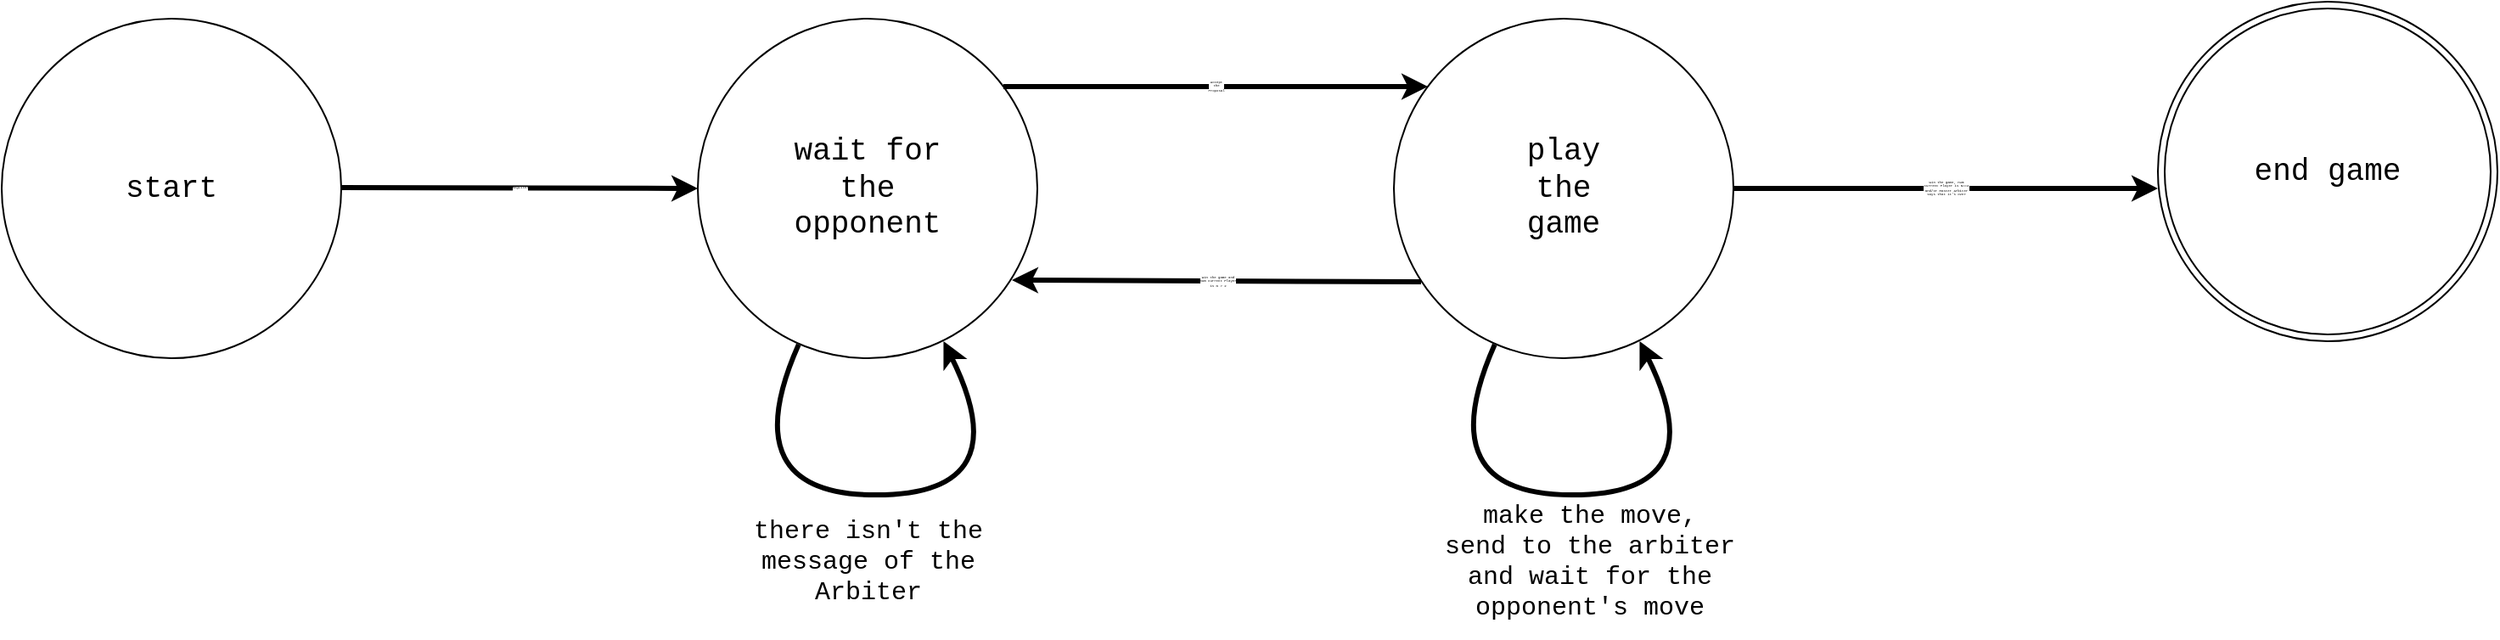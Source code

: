 <mxfile version="20.1.1" type="device"><diagram id="xPmcAc6UsGTFh766dwBp" name="Page-1"><mxGraphModel dx="1198" dy="653" grid="1" gridSize="10" guides="1" tooltips="1" connect="1" arrows="1" fold="1" page="1" pageScale="1" pageWidth="850" pageHeight="1100" background="#ffffff" math="0" shadow="0"><root><mxCell id="0"/><mxCell id="1" parent="0"/><mxCell id="xuN4YjsdfKo__uoz0W70-2" value="&lt;font style=&quot;font-size: 18px;&quot;&gt;start&lt;/font&gt;" style="ellipse;whiteSpace=wrap;html=1;aspect=fixed;fontFamily=Courier New;" parent="1" vertex="1"><mxGeometry x="20" y="140" width="200" height="200" as="geometry"/></mxCell><mxCell id="xuN4YjsdfKo__uoz0W70-17" value="" style="endArrow=classic;html=1;rounded=0;fontFamily=Courier New;fontSize=15;strokeWidth=3;entryX=0;entryY=0.5;entryDx=0;entryDy=0;" parent="1" target="xuN4YjsdfKo__uoz0W70-19" edge="1"><mxGeometry relative="1" as="geometry"><mxPoint x="220" y="239.5" as="sourcePoint"/><mxPoint x="480" y="240" as="targetPoint"/><Array as="points"/></mxGeometry></mxCell><mxCell id="xuN4YjsdfKo__uoz0W70-18" value="&lt;div&gt;Register&lt;/div&gt;" style="edgeLabel;resizable=0;html=1;align=center;verticalAlign=middle;fontFamily=Courier New;fontSize=2;" parent="xuN4YjsdfKo__uoz0W70-17" connectable="0" vertex="1"><mxGeometry relative="1" as="geometry"/></mxCell><mxCell id="xuN4YjsdfKo__uoz0W70-19" value="&lt;div style=&quot;font-size: 18px;&quot;&gt;&lt;font style=&quot;font-size: 18px;&quot;&gt;wait for&lt;/font&gt;&lt;/div&gt;&lt;div style=&quot;font-size: 18px;&quot;&gt;&lt;font style=&quot;font-size: 18px;&quot;&gt;the&lt;/font&gt;&lt;/div&gt;&lt;div style=&quot;font-size: 18px;&quot;&gt;opponent&lt;font style=&quot;font-size: 18px;&quot;&gt;&lt;br&gt;&lt;/font&gt;&lt;/div&gt;" style="ellipse;whiteSpace=wrap;html=1;aspect=fixed;fontFamily=Courier New;" parent="1" vertex="1"><mxGeometry x="430" y="140" width="200" height="200" as="geometry"/></mxCell><mxCell id="xuN4YjsdfKo__uoz0W70-21" value="&lt;div&gt;&lt;font style=&quot;font-size: 18px;&quot;&gt;&lt;br&gt;&lt;/font&gt;&lt;/div&gt;" style="text;whiteSpace=wrap;html=1;fontSize=18;fontFamily=Courier New;" parent="1" vertex="1"><mxGeometry x="750" y="190" width="30" height="50" as="geometry"/></mxCell><mxCell id="xuN4YjsdfKo__uoz0W70-22" value="&lt;div style=&quot;font-size: 18px;&quot;&gt;&lt;font style=&quot;font-size: 18px;&quot;&gt;play &lt;br&gt;&lt;/font&gt;&lt;/div&gt;&lt;div style=&quot;font-size: 18px;&quot;&gt;&lt;font style=&quot;font-size: 18px;&quot;&gt;the &lt;br&gt;&lt;/font&gt;&lt;/div&gt;&lt;div style=&quot;font-size: 18px;&quot;&gt;&lt;font style=&quot;font-size: 18px;&quot;&gt;game&lt;br&gt;&lt;/font&gt;&lt;/div&gt;" style="ellipse;whiteSpace=wrap;html=1;aspect=fixed;fontFamily=Courier New;" parent="1" vertex="1"><mxGeometry x="840" y="140" width="200" height="200" as="geometry"/></mxCell><mxCell id="xuN4YjsdfKo__uoz0W70-23" value="" style="endArrow=classic;html=1;rounded=0;fontFamily=Courier New;fontSize=15;strokeWidth=3;exitX=1;exitY=0.5;exitDx=0;exitDy=0;entryX=0.1;entryY=0.2;entryDx=0;entryDy=0;entryPerimeter=0;" parent="1" target="xuN4YjsdfKo__uoz0W70-22" edge="1"><mxGeometry relative="1" as="geometry"><mxPoint x="610" y="180" as="sourcePoint"/><mxPoint x="830" y="180" as="targetPoint"/><Array as="points"><mxPoint x="700" y="180"/></Array></mxGeometry></mxCell><mxCell id="xuN4YjsdfKo__uoz0W70-24" value="&lt;div&gt;Accept&lt;/div&gt;&lt;div&gt;the &lt;br&gt;&lt;/div&gt;&lt;div&gt;Proposal&lt;/div&gt;" style="edgeLabel;resizable=0;html=1;align=center;verticalAlign=middle;fontFamily=Courier New;fontSize=2;" parent="xuN4YjsdfKo__uoz0W70-23" connectable="0" vertex="1"><mxGeometry relative="1" as="geometry"/></mxCell><mxCell id="xuN4YjsdfKo__uoz0W70-38" value="end game" style="ellipse;shape=doubleEllipse;whiteSpace=wrap;html=1;aspect=fixed;fontFamily=Courier New;fontSize=18;" parent="1" vertex="1"><mxGeometry x="1290" y="130" width="200" height="200" as="geometry"/></mxCell><mxCell id="kYowHiE7Cwfwn1TunKId-2" value="" style="curved=1;endArrow=classic;html=1;rounded=0;fontFamily=Courier New;fontSize=18;strokeWidth=3;" edge="1" parent="1"><mxGeometry width="50" height="50" relative="1" as="geometry"><mxPoint x="489.386" y="331.941" as="sourcePoint"/><mxPoint x="574.721" y="330.003" as="targetPoint"/><Array as="points"><mxPoint x="450" y="420.56"/><mxPoint x="620" y="420.56"/></Array></mxGeometry></mxCell><mxCell id="kYowHiE7Cwfwn1TunKId-3" value="&lt;div style=&quot;font-size: 15px;&quot;&gt;&lt;font style=&quot;font-size: 15px;&quot; face=&quot;Courier New&quot;&gt;there isn't the &lt;br&gt;&lt;/font&gt;&lt;/div&gt;&lt;div style=&quot;font-size: 15px;&quot;&gt;&lt;font style=&quot;font-size: 15px;&quot; face=&quot;Courier New&quot;&gt;message of the &lt;br&gt;&lt;/font&gt;&lt;/div&gt;&lt;div style=&quot;font-size: 15px;&quot;&gt;&lt;font style=&quot;font-size: 15px;&quot; face=&quot;Courier New&quot;&gt;Arbiter&lt;br&gt;&lt;/font&gt;&lt;/div&gt;" style="text;html=1;align=center;verticalAlign=middle;resizable=0;points=[];autosize=1;strokeColor=none;fillColor=none;fontSize=15;fontFamily=Courier New;" vertex="1" parent="1"><mxGeometry x="450" y="425" width="160" height="70" as="geometry"/></mxCell><mxCell id="kYowHiE7Cwfwn1TunKId-4" value="" style="curved=1;endArrow=classic;html=1;rounded=0;fontFamily=Courier New;fontSize=18;strokeWidth=3;" edge="1" parent="1"><mxGeometry width="50" height="50" relative="1" as="geometry"><mxPoint x="899.386" y="331.941" as="sourcePoint"/><mxPoint x="984.721" y="330.003" as="targetPoint"/><Array as="points"><mxPoint x="860" y="420.56"/><mxPoint x="1030" y="420.56"/></Array></mxGeometry></mxCell><mxCell id="kYowHiE7Cwfwn1TunKId-5" value="&lt;div&gt;make the move,&lt;/div&gt;&lt;div&gt;send to the arbiter&lt;/div&gt;&lt;div&gt;and wait for the&lt;/div&gt;&lt;div&gt;opponent's move&lt;br&gt;&lt;/div&gt;" style="text;html=1;align=center;verticalAlign=middle;resizable=0;points=[];autosize=1;strokeColor=none;fillColor=none;fontSize=15;fontFamily=Courier New;" vertex="1" parent="1"><mxGeometry x="860" y="415" width="190" height="90" as="geometry"/></mxCell><mxCell id="kYowHiE7Cwfwn1TunKId-6" value="" style="endArrow=classic;html=1;rounded=0;fontFamily=Courier New;fontSize=15;strokeWidth=3;exitX=0.08;exitY=0.775;exitDx=0;exitDy=0;exitPerimeter=0;entryX=0.925;entryY=0.77;entryDx=0;entryDy=0;entryPerimeter=0;" edge="1" parent="1" source="xuN4YjsdfKo__uoz0W70-22" target="xuN4YjsdfKo__uoz0W70-19"><mxGeometry relative="1" as="geometry"><mxPoint x="876" y="294" as="sourcePoint"/><mxPoint x="620" y="295" as="targetPoint"/><Array as="points"/></mxGeometry></mxCell><mxCell id="kYowHiE7Cwfwn1TunKId-7" value="&lt;div&gt;win the game and &lt;br&gt;&lt;/div&gt;&lt;div&gt;num current Player&lt;/div&gt;&lt;div&gt;is N &amp;gt; 2&lt;br&gt;&lt;/div&gt;" style="edgeLabel;resizable=0;html=1;align=center;verticalAlign=middle;fontFamily=Courier New;fontSize=2;" connectable="0" vertex="1" parent="kYowHiE7Cwfwn1TunKId-6"><mxGeometry relative="1" as="geometry"/></mxCell><mxCell id="kYowHiE7Cwfwn1TunKId-12" value="" style="endArrow=classic;html=1;rounded=0;fontFamily=Courier New;fontSize=15;strokeWidth=3;exitX=1;exitY=0.5;exitDx=0;exitDy=0;entryX=0.1;entryY=0.2;entryDx=0;entryDy=0;entryPerimeter=0;" edge="1" parent="1"><mxGeometry relative="1" as="geometry"><mxPoint x="1040" y="240" as="sourcePoint"/><mxPoint x="1290" y="240" as="targetPoint"/><Array as="points"><mxPoint x="1130" y="240"/><mxPoint x="1280" y="240"/></Array></mxGeometry></mxCell><mxCell id="kYowHiE7Cwfwn1TunKId-13" value="&lt;div&gt;win the game, num &lt;br&gt;&lt;/div&gt;&lt;div&gt;current Player is N==2&lt;/div&gt;&lt;div&gt;and/or Master Arbiter&lt;/div&gt;&lt;div&gt;says that it's over&lt;/div&gt;" style="edgeLabel;resizable=0;html=1;align=center;verticalAlign=middle;fontFamily=Courier New;fontSize=2;" connectable="0" vertex="1" parent="kYowHiE7Cwfwn1TunKId-12"><mxGeometry relative="1" as="geometry"/></mxCell></root></mxGraphModel></diagram></mxfile>